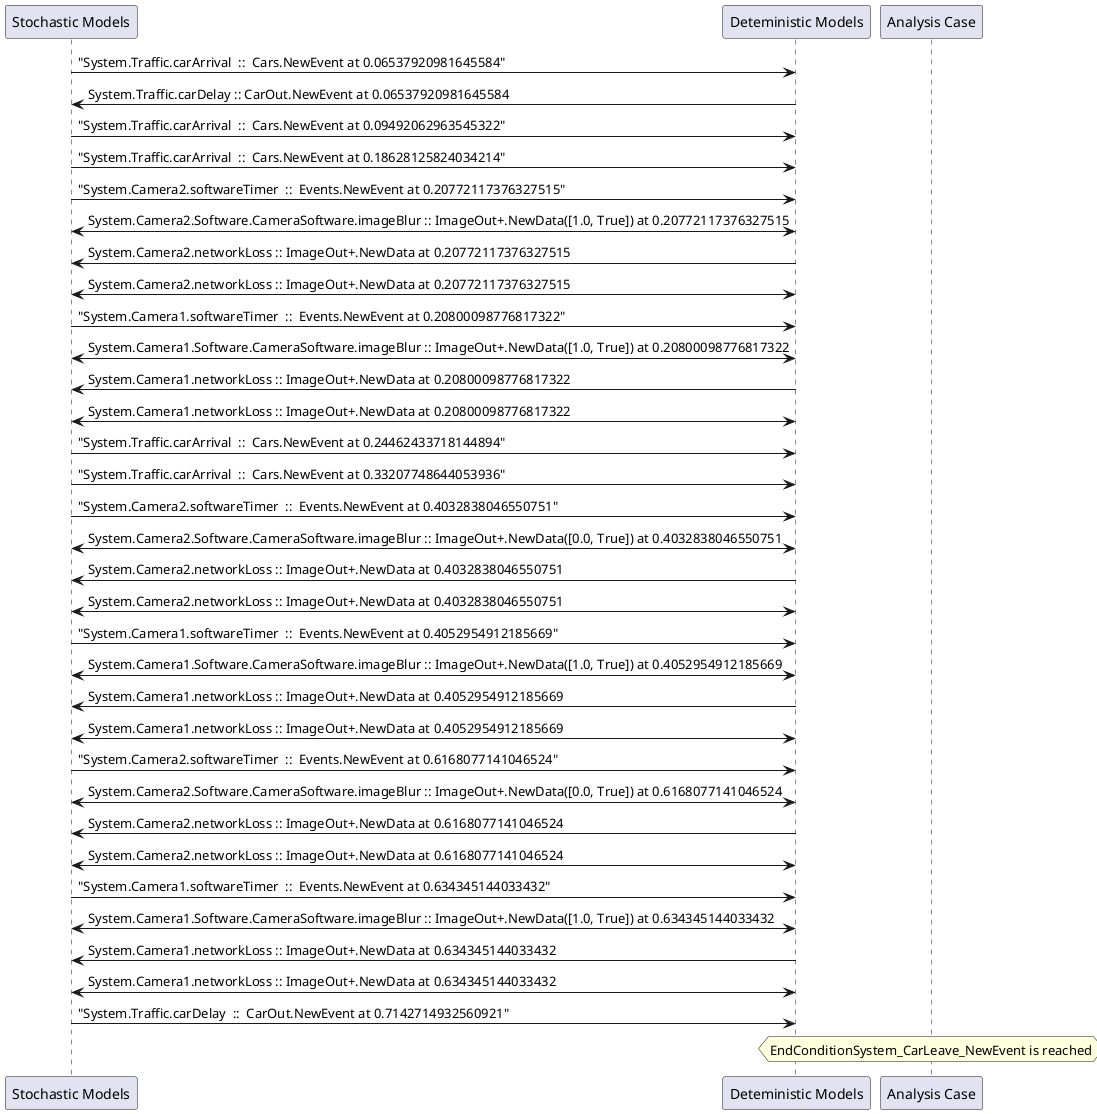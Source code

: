 
	@startuml
	participant "Stochastic Models" as stochmodel
	participant "Deteministic Models" as detmodel
	participant "Analysis Case" as analysis
	{32824_stop} stochmodel -> detmodel : "System.Traffic.carArrival  ::  Cars.NewEvent at 0.06537920981645584"
{32837_start} detmodel -> stochmodel : System.Traffic.carDelay :: CarOut.NewEvent at 0.06537920981645584
{32825_stop} stochmodel -> detmodel : "System.Traffic.carArrival  ::  Cars.NewEvent at 0.09492062963545322"
{32826_stop} stochmodel -> detmodel : "System.Traffic.carArrival  ::  Cars.NewEvent at 0.18628125824034214"
{32809_stop} stochmodel -> detmodel : "System.Camera2.softwareTimer  ::  Events.NewEvent at 0.20772117376327515"
detmodel <-> stochmodel : System.Camera2.Software.CameraSoftware.imageBlur :: ImageOut+.NewData([1.0, True]) at 0.20772117376327515
detmodel -> stochmodel : System.Camera2.networkLoss :: ImageOut+.NewData at 0.20772117376327515
detmodel <-> stochmodel : System.Camera2.networkLoss :: ImageOut+.NewData at 0.20772117376327515
{32793_stop} stochmodel -> detmodel : "System.Camera1.softwareTimer  ::  Events.NewEvent at 0.20800098776817322"
detmodel <-> stochmodel : System.Camera1.Software.CameraSoftware.imageBlur :: ImageOut+.NewData([1.0, True]) at 0.20800098776817322
detmodel -> stochmodel : System.Camera1.networkLoss :: ImageOut+.NewData at 0.20800098776817322
detmodel <-> stochmodel : System.Camera1.networkLoss :: ImageOut+.NewData at 0.20800098776817322
{32827_stop} stochmodel -> detmodel : "System.Traffic.carArrival  ::  Cars.NewEvent at 0.24462433718144894"
{32828_stop} stochmodel -> detmodel : "System.Traffic.carArrival  ::  Cars.NewEvent at 0.33207748644053936"
{32810_stop} stochmodel -> detmodel : "System.Camera2.softwareTimer  ::  Events.NewEvent at 0.4032838046550751"
detmodel <-> stochmodel : System.Camera2.Software.CameraSoftware.imageBlur :: ImageOut+.NewData([0.0, True]) at 0.4032838046550751
detmodel -> stochmodel : System.Camera2.networkLoss :: ImageOut+.NewData at 0.4032838046550751
detmodel <-> stochmodel : System.Camera2.networkLoss :: ImageOut+.NewData at 0.4032838046550751
{32794_stop} stochmodel -> detmodel : "System.Camera1.softwareTimer  ::  Events.NewEvent at 0.4052954912185669"
detmodel <-> stochmodel : System.Camera1.Software.CameraSoftware.imageBlur :: ImageOut+.NewData([1.0, True]) at 0.4052954912185669
detmodel -> stochmodel : System.Camera1.networkLoss :: ImageOut+.NewData at 0.4052954912185669
detmodel <-> stochmodel : System.Camera1.networkLoss :: ImageOut+.NewData at 0.4052954912185669
{32811_stop} stochmodel -> detmodel : "System.Camera2.softwareTimer  ::  Events.NewEvent at 0.6168077141046524"
detmodel <-> stochmodel : System.Camera2.Software.CameraSoftware.imageBlur :: ImageOut+.NewData([0.0, True]) at 0.6168077141046524
detmodel -> stochmodel : System.Camera2.networkLoss :: ImageOut+.NewData at 0.6168077141046524
detmodel <-> stochmodel : System.Camera2.networkLoss :: ImageOut+.NewData at 0.6168077141046524
{32795_stop} stochmodel -> detmodel : "System.Camera1.softwareTimer  ::  Events.NewEvent at 0.634345144033432"
detmodel <-> stochmodel : System.Camera1.Software.CameraSoftware.imageBlur :: ImageOut+.NewData([1.0, True]) at 0.634345144033432
detmodel -> stochmodel : System.Camera1.networkLoss :: ImageOut+.NewData at 0.634345144033432
detmodel <-> stochmodel : System.Camera1.networkLoss :: ImageOut+.NewData at 0.634345144033432
{32837_stop} stochmodel -> detmodel : "System.Traffic.carDelay  ::  CarOut.NewEvent at 0.7142714932560921"
{32837_start} <-> {32837_stop} : delay
hnote over analysis 
EndConditionSystem_CarLeave_NewEvent is reached
endnote
@enduml